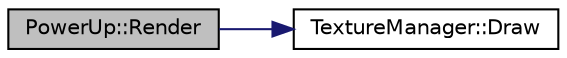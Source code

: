 digraph "PowerUp::Render"
{
  edge [fontname="Helvetica",fontsize="10",labelfontname="Helvetica",labelfontsize="10"];
  node [fontname="Helvetica",fontsize="10",shape=record];
  rankdir="LR";
  Node9 [label="PowerUp::Render",height=0.2,width=0.4,color="black", fillcolor="grey75", style="filled", fontcolor="black"];
  Node9 -> Node10 [color="midnightblue",fontsize="10",style="solid",fontname="Helvetica"];
  Node10 [label="TextureManager::Draw",height=0.2,width=0.4,color="black", fillcolor="white", style="filled",URL="$class_texture_manager.html#a35c73dc09eb3ac27b5bda52176114393"];
}
